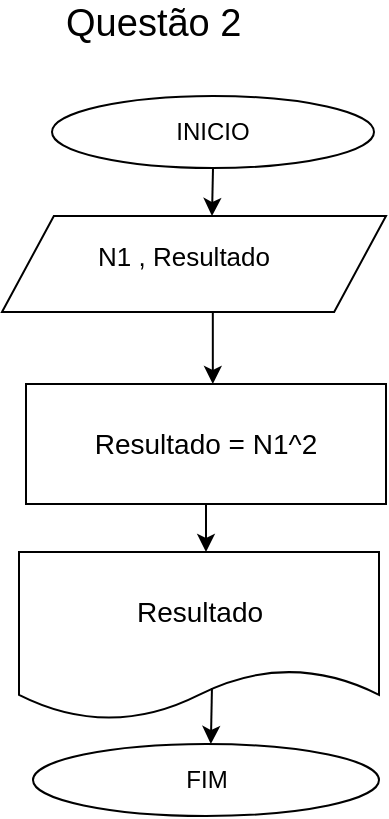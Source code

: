 <mxfile version="12.7.9"><diagram id="A-nyStllS5jkGB8Nx_MT" name="Página-1"><mxGraphModel dx="868" dy="450" grid="1" gridSize="12" guides="1" tooltips="1" connect="1" arrows="1" fold="1" page="1" pageScale="1" pageWidth="827" pageHeight="1169" math="0" shadow="0"><root><mxCell id="0"/><mxCell id="1" parent="0"/><mxCell id="6VA60c01G8MNJQcHpXKa-1" value="INICIO" style="ellipse;whiteSpace=wrap;html=1;" vertex="1" parent="1"><mxGeometry x="157" y="60" width="161" height="36" as="geometry"/></mxCell><mxCell id="6VA60c01G8MNJQcHpXKa-14" value="" style="shape=parallelogram;perimeter=parallelogramPerimeter;whiteSpace=wrap;html=1;strokeWidth=1;fontSize=9;size=0.135;" vertex="1" parent="1"><mxGeometry x="132" y="120" width="192" height="48" as="geometry"/></mxCell><mxCell id="6VA60c01G8MNJQcHpXKa-50" style="edgeStyle=orthogonalEdgeStyle;rounded=0;orthogonalLoop=1;jettySize=auto;html=1;fontSize=13;exitX=0.5;exitY=1;exitDx=0;exitDy=0;" edge="1" parent="1" source="6VA60c01G8MNJQcHpXKa-16" target="6VA60c01G8MNJQcHpXKa-23"><mxGeometry relative="1" as="geometry"><Array as="points"><mxPoint x="234" y="276"/><mxPoint x="234" y="276"/></Array></mxGeometry></mxCell><mxCell id="6VA60c01G8MNJQcHpXKa-16" value="Resultado = N1^2" style="rounded=0;whiteSpace=wrap;html=1;strokeWidth=1;fontSize=14;" vertex="1" parent="1"><mxGeometry x="144" y="204" width="180" height="60" as="geometry"/></mxCell><mxCell id="6VA60c01G8MNJQcHpXKa-23" value="&lt;span style=&quot;font-size: 14px&quot;&gt;Resultado&lt;/span&gt;" style="shape=document;whiteSpace=wrap;html=1;boundedLbl=1;strokeWidth=1;fontSize=13;size=0.3;" vertex="1" parent="1"><mxGeometry x="140.5" y="288" width="180" height="84" as="geometry"/></mxCell><mxCell id="6VA60c01G8MNJQcHpXKa-33" value="FIM" style="ellipse;whiteSpace=wrap;html=1;" vertex="1" parent="1"><mxGeometry x="147.5" y="384" width="173" height="36" as="geometry"/></mxCell><mxCell id="6VA60c01G8MNJQcHpXKa-35" value="" style="endArrow=classic;html=1;fontSize=9;" edge="1" parent="1"><mxGeometry width="50" height="50" relative="1" as="geometry"><mxPoint x="237.5" y="96" as="sourcePoint"/><mxPoint x="237" y="120" as="targetPoint"/></mxGeometry></mxCell><mxCell id="6VA60c01G8MNJQcHpXKa-41" value="&lt;font style=&quot;font-size: 19px&quot;&gt;Questão 2&amp;nbsp;&lt;/font&gt;" style="text;html=1;align=center;verticalAlign=middle;resizable=0;points=[];autosize=1;fontSize=9;" vertex="1" parent="1"><mxGeometry x="156" y="12" width="108" height="24" as="geometry"/></mxCell><mxCell id="6VA60c01G8MNJQcHpXKa-49" value="" style="edgeStyle=orthogonalEdgeStyle;rounded=0;orthogonalLoop=1;jettySize=auto;html=1;fontSize=13;exitX=0.549;exitY=1;exitDx=0;exitDy=0;exitPerimeter=0;" edge="1" parent="1" source="6VA60c01G8MNJQcHpXKa-14" target="6VA60c01G8MNJQcHpXKa-16"><mxGeometry relative="1" as="geometry"><mxPoint x="244" y="180" as="sourcePoint"/><Array as="points"><mxPoint x="244" y="204"/><mxPoint x="244" y="204"/></Array></mxGeometry></mxCell><mxCell id="6VA60c01G8MNJQcHpXKa-42" value="N1 , Resultado" style="text;html=1;fontSize=13;" vertex="1" parent="1"><mxGeometry x="177.5" y="126" width="132" height="36" as="geometry"/></mxCell><mxCell id="6VA60c01G8MNJQcHpXKa-53" value="" style="endArrow=classic;html=1;fontSize=13;exitX=0.536;exitY=0.81;exitDx=0;exitDy=0;exitPerimeter=0;entryX=0.514;entryY=0;entryDx=0;entryDy=0;entryPerimeter=0;" edge="1" parent="1" source="6VA60c01G8MNJQcHpXKa-23" target="6VA60c01G8MNJQcHpXKa-33"><mxGeometry width="50" height="50" relative="1" as="geometry"><mxPoint x="240" y="398" as="sourcePoint"/><mxPoint x="234" y="384" as="targetPoint"/></mxGeometry></mxCell></root></mxGraphModel></diagram></mxfile>